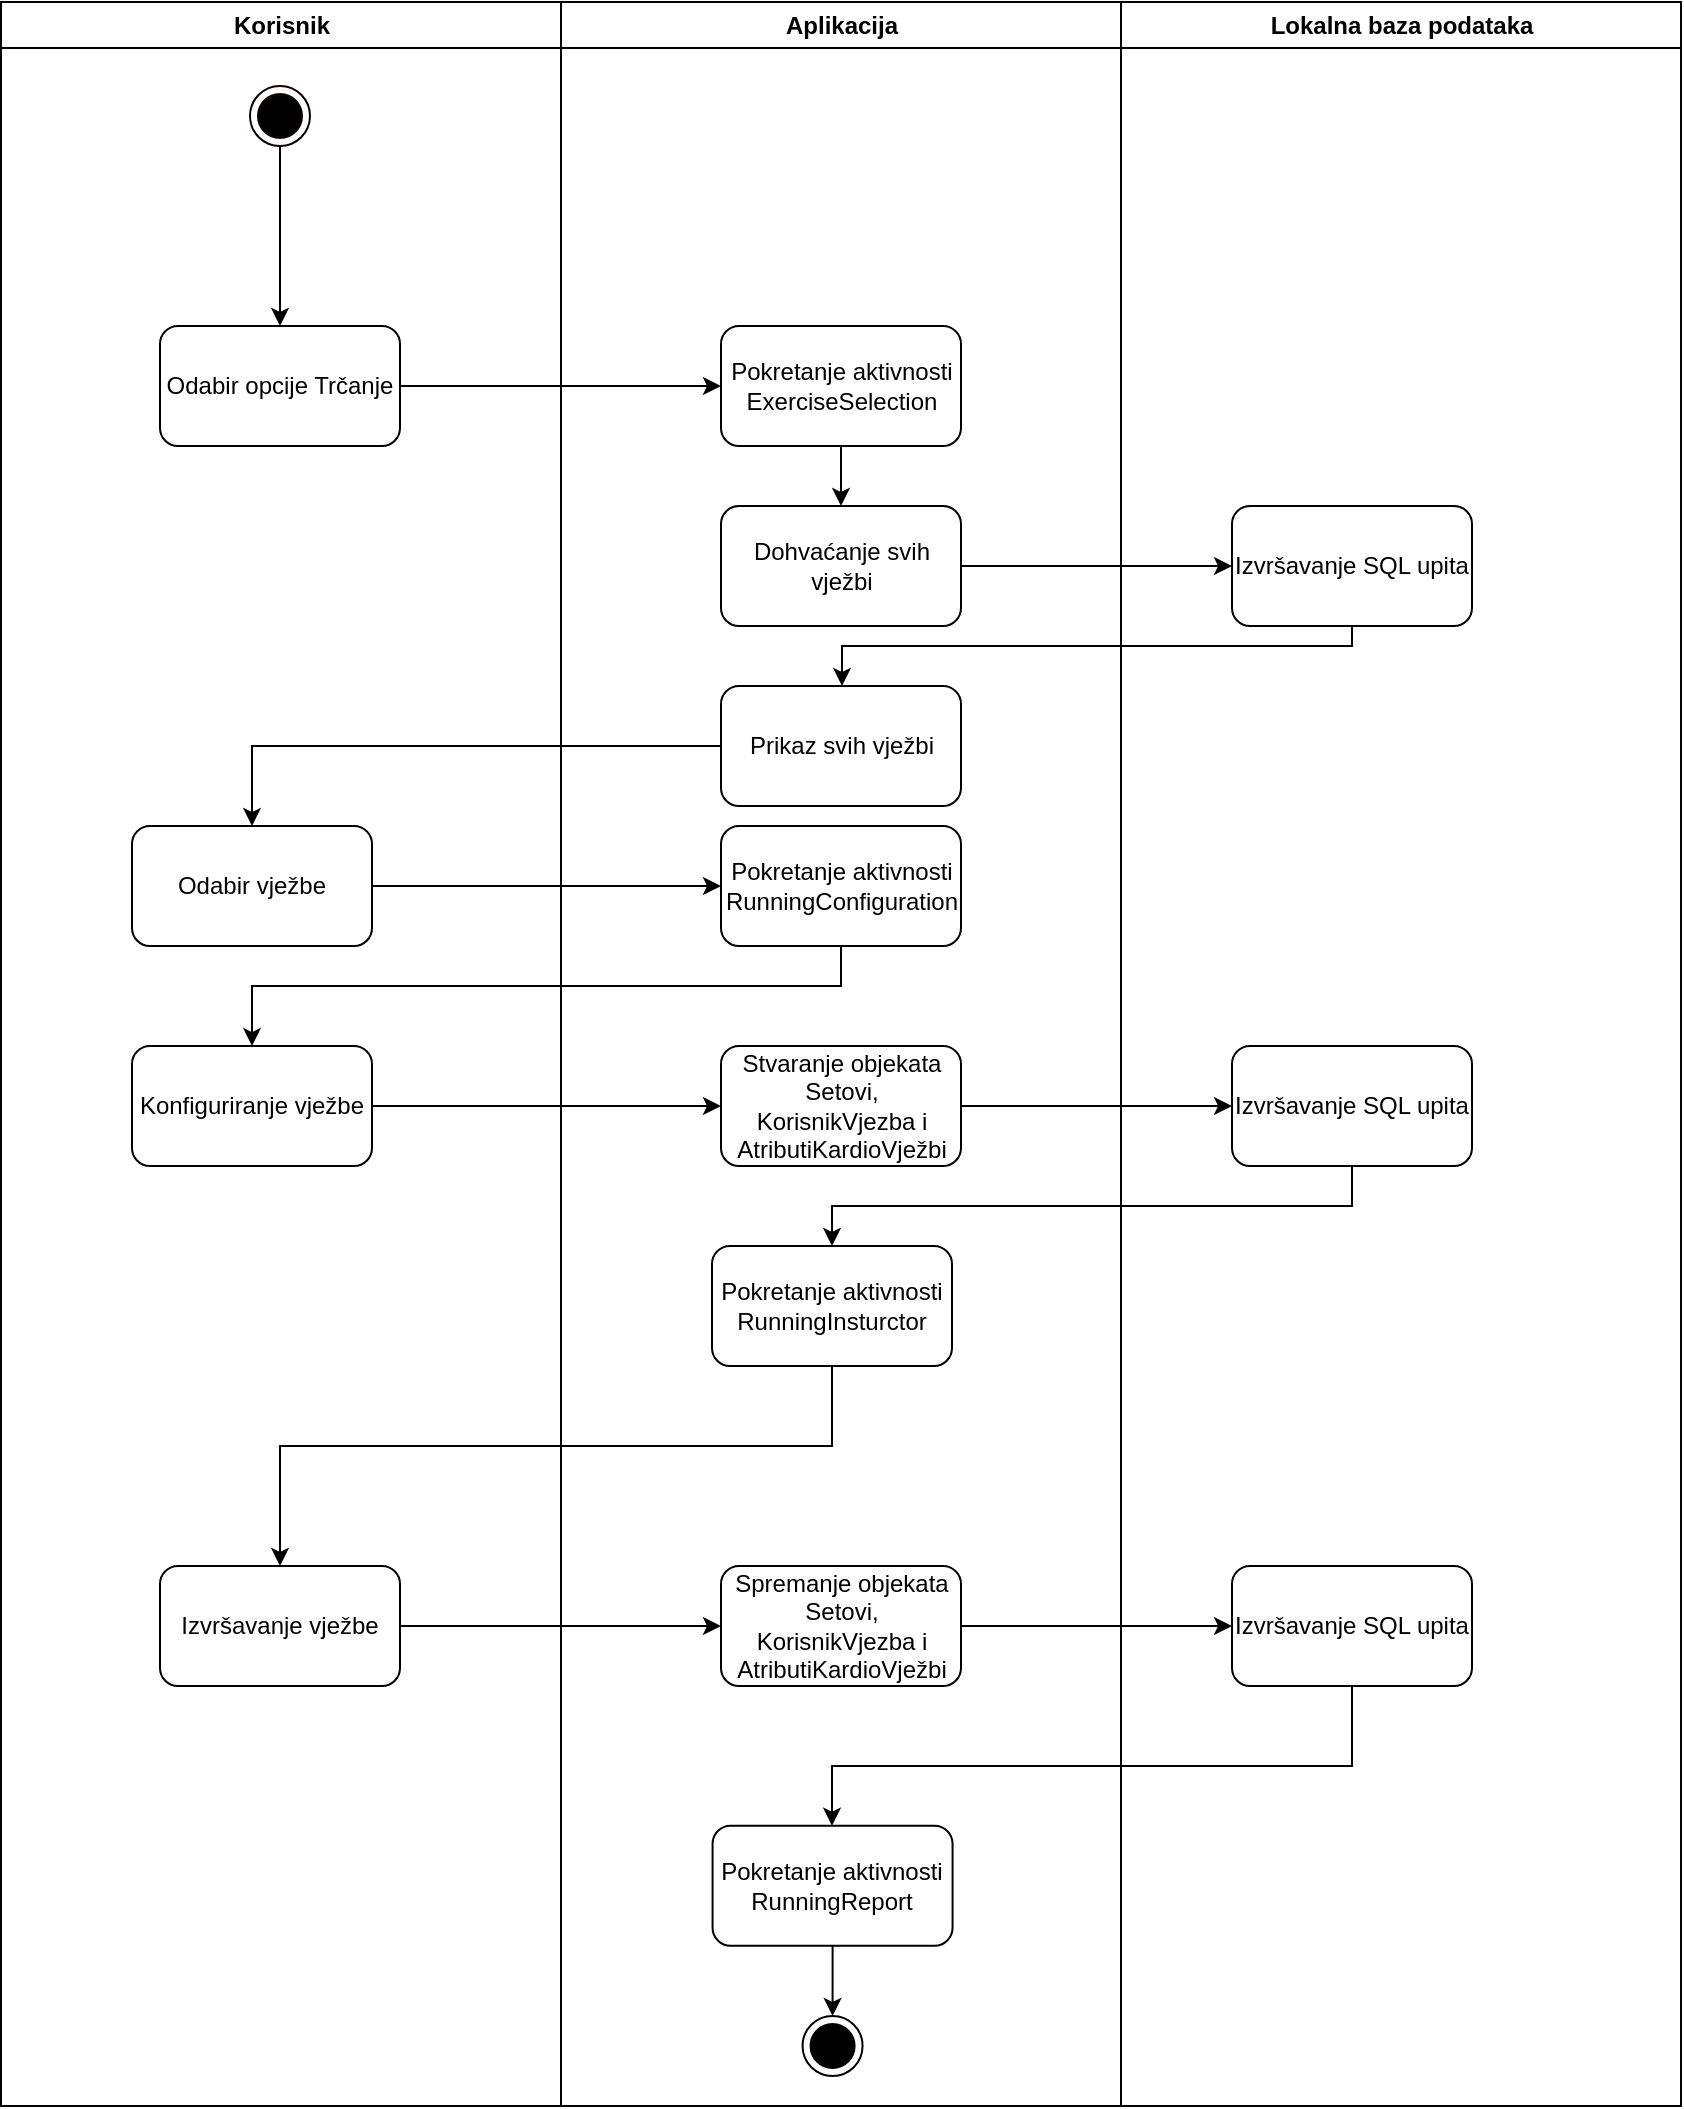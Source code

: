 <mxfile version="12.6.1" type="device"><diagram name="Page-1" id="e7e014a7-5840-1c2e-5031-d8a46d1fe8dd"><mxGraphModel dx="2048" dy="1059" grid="1" gridSize="10" guides="1" tooltips="1" connect="1" arrows="1" fold="1" page="1" pageScale="1" pageWidth="1169" pageHeight="826" background="#ffffff" math="0" shadow="0"><root><mxCell id="0"/><mxCell id="1" parent="0"/><mxCell id="2" value="Korisnik" style="swimlane;whiteSpace=wrap" parent="1" vertex="1"><mxGeometry x="164.5" y="128" width="280" height="1052" as="geometry"/></mxCell><mxCell id="7OSBPsaTFe98i7s6XcGc-43" value="" style="ellipse;html=1;shape=endState;fillColor=#000000;strokeColor=#0F0000;" parent="2" vertex="1"><mxGeometry x="124.5" y="42" width="30" height="30" as="geometry"/></mxCell><mxCell id="7OSBPsaTFe98i7s6XcGc-54" value="Konfiguriranje vježbe" style="rounded=1;whiteSpace=wrap;html=1;" parent="2" vertex="1"><mxGeometry x="65.496" y="522.003" width="120" height="60" as="geometry"/></mxCell><mxCell id="7OSBPsaTFe98i7s6XcGc-50" value="Odabir vježbe" style="rounded=1;whiteSpace=wrap;html=1;" parent="2" vertex="1"><mxGeometry x="65.5" y="412" width="120" height="60" as="geometry"/></mxCell><mxCell id="7OSBPsaTFe98i7s6XcGc-76" value="Izvršavanje vježbe" style="rounded=1;whiteSpace=wrap;html=1;" parent="2" vertex="1"><mxGeometry x="79.5" y="782" width="120" height="60" as="geometry"/></mxCell><mxCell id="3" value="Aplikacija" style="swimlane;whiteSpace=wrap" parent="1" vertex="1"><mxGeometry x="444.5" y="128" width="280" height="1052" as="geometry"/></mxCell><mxCell id="7OSBPsaTFe98i7s6XcGc-48" value="Pokretanje aktivnosti ExerciseSelection" style="rounded=1;whiteSpace=wrap;html=1;" parent="3" vertex="1"><mxGeometry x="80" y="162" width="120" height="60" as="geometry"/></mxCell><mxCell id="7OSBPsaTFe98i7s6XcGc-52" value="Pokretanje aktivnosti&lt;br&gt;RunningConfiguration" style="rounded=1;whiteSpace=wrap;html=1;" parent="3" vertex="1"><mxGeometry x="80" y="412" width="120" height="60" as="geometry"/></mxCell><mxCell id="7OSBPsaTFe98i7s6XcGc-58" value="Dohvaćanje svih vježbi" style="rounded=1;whiteSpace=wrap;html=1;" parent="3" vertex="1"><mxGeometry x="80" y="252" width="120" height="60" as="geometry"/></mxCell><mxCell id="7OSBPsaTFe98i7s6XcGc-57" style="edgeStyle=orthogonalEdgeStyle;rounded=0;orthogonalLoop=1;jettySize=auto;html=1;" parent="3" source="7OSBPsaTFe98i7s6XcGc-48" target="7OSBPsaTFe98i7s6XcGc-58" edge="1"><mxGeometry relative="1" as="geometry"><mxPoint x="140" y="252" as="targetPoint"/></mxGeometry></mxCell><mxCell id="7OSBPsaTFe98i7s6XcGc-64" value="Prikaz svih vježbi" style="rounded=1;whiteSpace=wrap;html=1;" parent="3" vertex="1"><mxGeometry x="80" y="342" width="120" height="60" as="geometry"/></mxCell><mxCell id="7OSBPsaTFe98i7s6XcGc-67" value="Stvaranje objekata Setovi, KorisnikVjezba i AtributiKardioVježbi" style="rounded=1;whiteSpace=wrap;html=1;" parent="3" vertex="1"><mxGeometry x="80" y="522" width="120" height="60" as="geometry"/></mxCell><mxCell id="7OSBPsaTFe98i7s6XcGc-78" value="Spremanje objekata Setovi, KorisnikVjezba i AtributiKardioVježbi" style="rounded=1;whiteSpace=wrap;html=1;" parent="3" vertex="1"><mxGeometry x="80" y="782" width="120" height="60" as="geometry"/></mxCell><mxCell id="4" value="Lokalna baza podataka" style="swimlane;whiteSpace=wrap;startSize=23;" parent="1" vertex="1"><mxGeometry x="724.5" y="128" width="280" height="1052" as="geometry"/></mxCell><mxCell id="7OSBPsaTFe98i7s6XcGc-68" value="Izvršavanje SQL upita" style="rounded=1;whiteSpace=wrap;html=1;" parent="4" vertex="1"><mxGeometry x="55.5" y="522" width="120" height="60" as="geometry"/></mxCell><mxCell id="7OSBPsaTFe98i7s6XcGc-83" value="Izvršavanje SQL upita" style="rounded=1;whiteSpace=wrap;html=1;" parent="4" vertex="1"><mxGeometry x="55.5" y="782" width="120" height="60" as="geometry"/></mxCell><mxCell id="7OSBPsaTFe98i7s6XcGc-45" style="edgeStyle=orthogonalEdgeStyle;rounded=0;orthogonalLoop=1;jettySize=auto;html=1;" parent="1" source="7OSBPsaTFe98i7s6XcGc-43" target="7OSBPsaTFe98i7s6XcGc-46" edge="1"><mxGeometry relative="1" as="geometry"><mxPoint x="304" y="320" as="targetPoint"/></mxGeometry></mxCell><mxCell id="7OSBPsaTFe98i7s6XcGc-47" style="edgeStyle=orthogonalEdgeStyle;rounded=0;orthogonalLoop=1;jettySize=auto;html=1;" parent="1" source="7OSBPsaTFe98i7s6XcGc-46" target="7OSBPsaTFe98i7s6XcGc-48" edge="1"><mxGeometry relative="1" as="geometry"><mxPoint x="550" y="320" as="targetPoint"/></mxGeometry></mxCell><mxCell id="7OSBPsaTFe98i7s6XcGc-46" value="Odabir opcije Trčanje" style="rounded=1;whiteSpace=wrap;html=1;" parent="1" vertex="1"><mxGeometry x="244" y="290" width="120" height="60" as="geometry"/></mxCell><mxCell id="7OSBPsaTFe98i7s6XcGc-51" style="edgeStyle=orthogonalEdgeStyle;rounded=0;orthogonalLoop=1;jettySize=auto;html=1;" parent="1" source="7OSBPsaTFe98i7s6XcGc-50" target="7OSBPsaTFe98i7s6XcGc-52" edge="1"><mxGeometry relative="1" as="geometry"><mxPoint x="580" y="420" as="targetPoint"/></mxGeometry></mxCell><mxCell id="7OSBPsaTFe98i7s6XcGc-61" style="edgeStyle=orthogonalEdgeStyle;rounded=0;orthogonalLoop=1;jettySize=auto;html=1;" parent="1" source="7OSBPsaTFe98i7s6XcGc-58" target="7OSBPsaTFe98i7s6XcGc-62" edge="1"><mxGeometry relative="1" as="geometry"><mxPoint x="840" y="410" as="targetPoint"/></mxGeometry></mxCell><mxCell id="7OSBPsaTFe98i7s6XcGc-63" style="edgeStyle=orthogonalEdgeStyle;rounded=0;orthogonalLoop=1;jettySize=auto;html=1;" parent="1" source="7OSBPsaTFe98i7s6XcGc-62" target="7OSBPsaTFe98i7s6XcGc-64" edge="1"><mxGeometry relative="1" as="geometry"><mxPoint x="580" y="460" as="targetPoint"/><Array as="points"><mxPoint x="840" y="450"/><mxPoint x="585" y="450"/></Array></mxGeometry></mxCell><mxCell id="7OSBPsaTFe98i7s6XcGc-62" value="Izvršavanje SQL upita" style="rounded=1;whiteSpace=wrap;html=1;" parent="1" vertex="1"><mxGeometry x="780" y="380" width="120" height="60" as="geometry"/></mxCell><mxCell id="7OSBPsaTFe98i7s6XcGc-65" style="edgeStyle=orthogonalEdgeStyle;rounded=0;orthogonalLoop=1;jettySize=auto;html=1;" parent="1" source="7OSBPsaTFe98i7s6XcGc-64" target="7OSBPsaTFe98i7s6XcGc-50" edge="1"><mxGeometry relative="1" as="geometry"/></mxCell><mxCell id="7OSBPsaTFe98i7s6XcGc-69" style="edgeStyle=orthogonalEdgeStyle;rounded=0;orthogonalLoop=1;jettySize=auto;html=1;" parent="1" source="7OSBPsaTFe98i7s6XcGc-67" target="7OSBPsaTFe98i7s6XcGc-68" edge="1"><mxGeometry relative="1" as="geometry"/></mxCell><mxCell id="7OSBPsaTFe98i7s6XcGc-71" style="edgeStyle=orthogonalEdgeStyle;rounded=0;orthogonalLoop=1;jettySize=auto;html=1;" parent="1" source="7OSBPsaTFe98i7s6XcGc-52" target="7OSBPsaTFe98i7s6XcGc-54" edge="1"><mxGeometry relative="1" as="geometry"><Array as="points"><mxPoint x="584" y="620"/><mxPoint x="290" y="620"/></Array></mxGeometry></mxCell><mxCell id="7OSBPsaTFe98i7s6XcGc-72" style="edgeStyle=orthogonalEdgeStyle;rounded=0;orthogonalLoop=1;jettySize=auto;html=1;" parent="1" source="7OSBPsaTFe98i7s6XcGc-54" target="7OSBPsaTFe98i7s6XcGc-67" edge="1"><mxGeometry relative="1" as="geometry"/></mxCell><mxCell id="7OSBPsaTFe98i7s6XcGc-73" style="edgeStyle=orthogonalEdgeStyle;rounded=0;orthogonalLoop=1;jettySize=auto;html=1;" parent="1" source="7OSBPsaTFe98i7s6XcGc-68" target="7OSBPsaTFe98i7s6XcGc-74" edge="1"><mxGeometry relative="1" as="geometry"><mxPoint x="580" y="780" as="targetPoint"/><Array as="points"><mxPoint x="840" y="730"/><mxPoint x="580" y="730"/></Array></mxGeometry></mxCell><mxCell id="7OSBPsaTFe98i7s6XcGc-88" style="edgeStyle=orthogonalEdgeStyle;rounded=0;orthogonalLoop=1;jettySize=auto;html=1;" parent="1" source="7OSBPsaTFe98i7s6XcGc-74" target="7OSBPsaTFe98i7s6XcGc-76" edge="1"><mxGeometry relative="1" as="geometry"><mxPoint x="580" y="830" as="targetPoint"/><Array as="points"><mxPoint x="580" y="850"/><mxPoint x="304" y="850"/></Array></mxGeometry></mxCell><mxCell id="7OSBPsaTFe98i7s6XcGc-74" value="Pokretanje aktivnosti RunningInsturctor" style="rounded=1;whiteSpace=wrap;html=1;" parent="1" vertex="1"><mxGeometry x="520" y="750" width="120" height="60" as="geometry"/></mxCell><mxCell id="7OSBPsaTFe98i7s6XcGc-77" style="edgeStyle=orthogonalEdgeStyle;rounded=0;orthogonalLoop=1;jettySize=auto;html=1;" parent="1" source="7OSBPsaTFe98i7s6XcGc-76" target="7OSBPsaTFe98i7s6XcGc-78" edge="1"><mxGeometry relative="1" as="geometry"><mxPoint x="570" y="860" as="targetPoint"/></mxGeometry></mxCell><mxCell id="7OSBPsaTFe98i7s6XcGc-79" style="edgeStyle=orthogonalEdgeStyle;rounded=0;orthogonalLoop=1;jettySize=auto;html=1;" parent="1" source="7OSBPsaTFe98i7s6XcGc-78" target="7OSBPsaTFe98i7s6XcGc-83" edge="1"><mxGeometry relative="1" as="geometry"><mxPoint x="840" y="860" as="targetPoint"/></mxGeometry></mxCell><mxCell id="7OSBPsaTFe98i7s6XcGc-84" style="edgeStyle=orthogonalEdgeStyle;rounded=0;orthogonalLoop=1;jettySize=auto;html=1;" parent="1" source="7OSBPsaTFe98i7s6XcGc-83" target="7OSBPsaTFe98i7s6XcGc-85" edge="1"><mxGeometry relative="1" as="geometry"><mxPoint x="580" y="990" as="targetPoint"/><Array as="points"><mxPoint x="840" y="1010"/><mxPoint x="580" y="1010"/></Array></mxGeometry></mxCell><mxCell id="7OSBPsaTFe98i7s6XcGc-86" style="edgeStyle=orthogonalEdgeStyle;rounded=0;orthogonalLoop=1;jettySize=auto;html=1;" parent="1" source="7OSBPsaTFe98i7s6XcGc-85" target="7OSBPsaTFe98i7s6XcGc-87" edge="1"><mxGeometry relative="1" as="geometry"><mxPoint x="580.286" y="1150" as="targetPoint"/></mxGeometry></mxCell><mxCell id="7OSBPsaTFe98i7s6XcGc-85" value="Pokretanje aktivnosti RunningReport" style="rounded=1;whiteSpace=wrap;html=1;" parent="1" vertex="1"><mxGeometry x="520.286" y="1039.857" width="120" height="60" as="geometry"/></mxCell><mxCell id="7OSBPsaTFe98i7s6XcGc-87" value="" style="ellipse;html=1;shape=endState;fillColor=#000000;strokeColor=#000000;" parent="1" vertex="1"><mxGeometry x="565.286" y="1135" width="30" height="30" as="geometry"/></mxCell></root></mxGraphModel></diagram></mxfile>